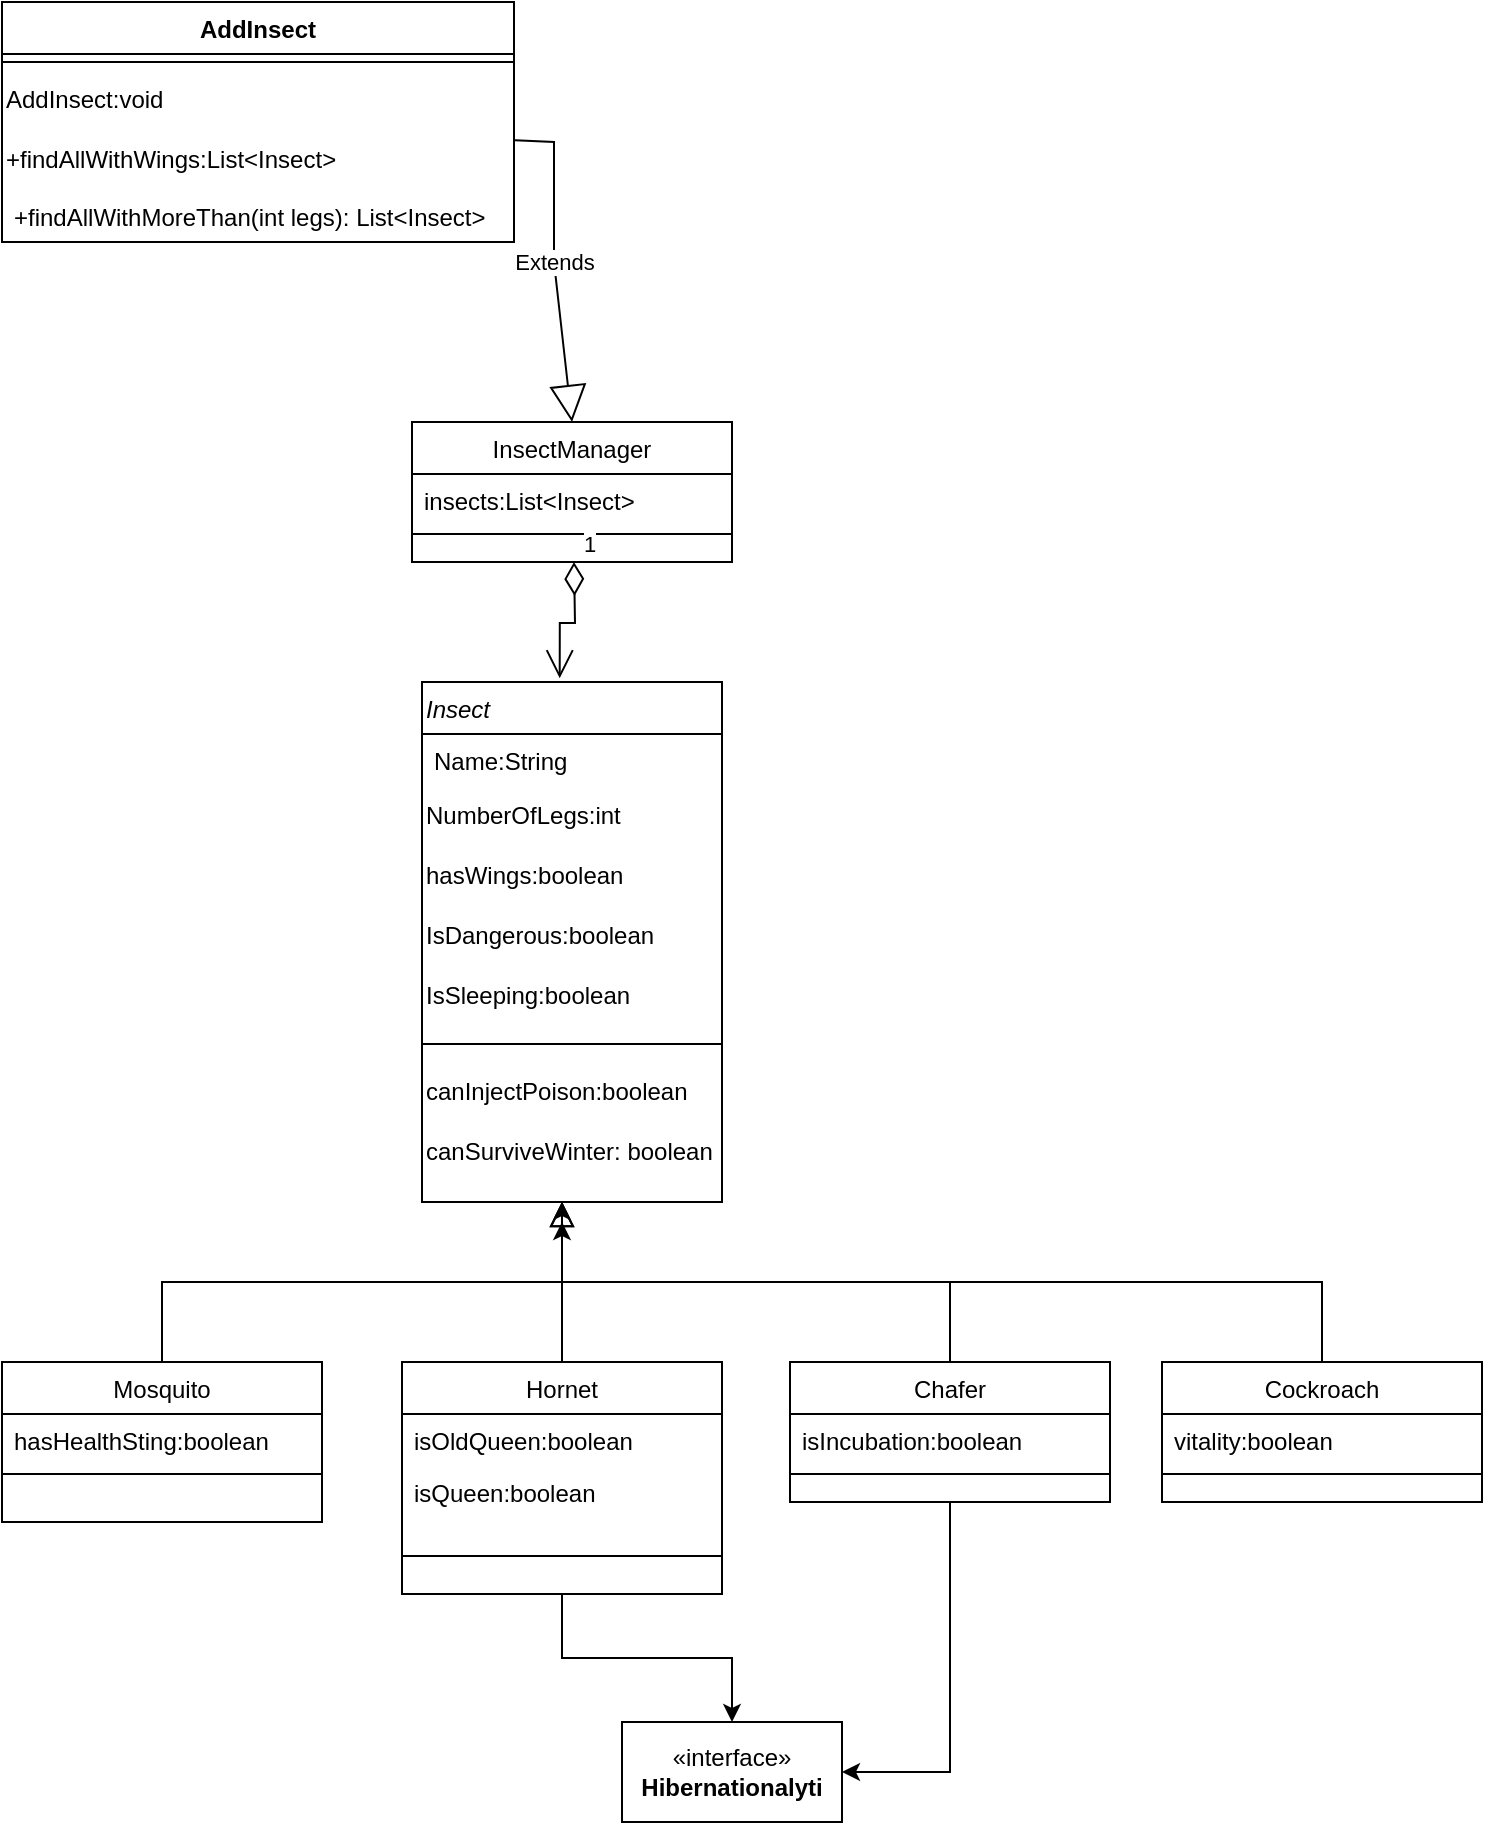 <mxfile version="21.0.10" type="github">
  <diagram id="C5RBs43oDa-KdzZeNtuy" name="Page-1">
    <mxGraphModel dx="1168" dy="625" grid="1" gridSize="10" guides="1" tooltips="1" connect="1" arrows="1" fold="1" page="1" pageScale="1" pageWidth="827" pageHeight="1169" math="0" shadow="0">
      <root>
        <mxCell id="WIyWlLk6GJQsqaUBKTNV-0" />
        <mxCell id="WIyWlLk6GJQsqaUBKTNV-1" parent="WIyWlLk6GJQsqaUBKTNV-0" />
        <mxCell id="zkfFHV4jXpPFQw0GAbJ--0" value="Insect" style="swimlane;fontStyle=2;align=left;verticalAlign=top;childLayout=stackLayout;horizontal=1;startSize=26;horizontalStack=0;resizeParent=1;resizeLast=0;collapsible=1;marginBottom=0;rounded=0;shadow=0;strokeWidth=1;" parent="WIyWlLk6GJQsqaUBKTNV-1" vertex="1">
          <mxGeometry x="254" y="610" width="150" height="260" as="geometry">
            <mxRectangle x="230" width="160" height="26" as="alternateBounds" />
          </mxGeometry>
        </mxCell>
        <mxCell id="zkfFHV4jXpPFQw0GAbJ--1" value="Name:String" style="text;align=left;verticalAlign=top;spacingLeft=4;spacingRight=4;overflow=hidden;rotatable=0;points=[[0,0.5],[1,0.5]];portConstraint=eastwest;" parent="zkfFHV4jXpPFQw0GAbJ--0" vertex="1">
          <mxGeometry y="26" width="150" height="26" as="geometry" />
        </mxCell>
        <mxCell id="gZx7NJ05ZGyfzLBjPQA9-10" value="NumberOfLegs:int" style="text;html=1;strokeColor=none;fillColor=none;align=left;verticalAlign=middle;whiteSpace=wrap;rounded=0;spacingLeft=0;labelPosition=center;verticalLabelPosition=middle;" parent="zkfFHV4jXpPFQw0GAbJ--0" vertex="1">
          <mxGeometry y="52" width="150" height="30" as="geometry" />
        </mxCell>
        <mxCell id="gZx7NJ05ZGyfzLBjPQA9-11" value="hasWings:boolean" style="text;html=1;strokeColor=none;fillColor=none;align=left;verticalAlign=middle;whiteSpace=wrap;rounded=0;" parent="zkfFHV4jXpPFQw0GAbJ--0" vertex="1">
          <mxGeometry y="82" width="150" height="30" as="geometry" />
        </mxCell>
        <mxCell id="gZx7NJ05ZGyfzLBjPQA9-12" value="IsDangerous:boolean" style="text;html=1;strokeColor=none;fillColor=none;align=left;verticalAlign=middle;whiteSpace=wrap;rounded=0;textDirection=ltr;" parent="zkfFHV4jXpPFQw0GAbJ--0" vertex="1">
          <mxGeometry y="112" width="150" height="30" as="geometry" />
        </mxCell>
        <mxCell id="gZx7NJ05ZGyfzLBjPQA9-13" value="IsSleeping:boolean" style="text;html=1;strokeColor=none;fillColor=none;align=left;verticalAlign=middle;whiteSpace=wrap;rounded=0;textDirection=ltr;" parent="zkfFHV4jXpPFQw0GAbJ--0" vertex="1">
          <mxGeometry y="142" width="150" height="30" as="geometry" />
        </mxCell>
        <mxCell id="zkfFHV4jXpPFQw0GAbJ--4" value="" style="line;html=1;strokeWidth=1;align=left;verticalAlign=middle;spacingTop=-1;spacingLeft=3;spacingRight=3;rotatable=0;labelPosition=right;points=[];portConstraint=eastwest;" parent="zkfFHV4jXpPFQw0GAbJ--0" vertex="1">
          <mxGeometry y="172" width="150" height="18" as="geometry" />
        </mxCell>
        <mxCell id="gZx7NJ05ZGyfzLBjPQA9-16" value="canInjectPoison:boolean" style="text;html=1;strokeColor=none;fillColor=none;align=left;verticalAlign=middle;whiteSpace=wrap;rounded=0;" parent="zkfFHV4jXpPFQw0GAbJ--0" vertex="1">
          <mxGeometry y="190" width="150" height="30" as="geometry" />
        </mxCell>
        <mxCell id="cr5P7O8yR4GEgw9NRmfQ-0" value="canSurviveWinter: boolean" style="text;html=1;strokeColor=none;fillColor=none;align=left;verticalAlign=middle;whiteSpace=wrap;rounded=0;" vertex="1" parent="zkfFHV4jXpPFQw0GAbJ--0">
          <mxGeometry y="220" width="150" height="30" as="geometry" />
        </mxCell>
        <mxCell id="zkfFHV4jXpPFQw0GAbJ--6" value="Mosquito" style="swimlane;fontStyle=0;align=center;verticalAlign=top;childLayout=stackLayout;horizontal=1;startSize=26;horizontalStack=0;resizeParent=1;resizeLast=0;collapsible=1;marginBottom=0;rounded=0;shadow=0;strokeWidth=1;" parent="WIyWlLk6GJQsqaUBKTNV-1" vertex="1">
          <mxGeometry x="44" y="950" width="160" height="80" as="geometry">
            <mxRectangle x="130" y="380" width="160" height="26" as="alternateBounds" />
          </mxGeometry>
        </mxCell>
        <mxCell id="zkfFHV4jXpPFQw0GAbJ--7" value="hasHealthSting:boolean" style="text;align=left;verticalAlign=top;spacingLeft=4;spacingRight=4;overflow=hidden;rotatable=0;points=[[0,0.5],[1,0.5]];portConstraint=eastwest;" parent="zkfFHV4jXpPFQw0GAbJ--6" vertex="1">
          <mxGeometry y="26" width="160" height="26" as="geometry" />
        </mxCell>
        <mxCell id="zkfFHV4jXpPFQw0GAbJ--9" value="" style="line;html=1;strokeWidth=1;align=left;verticalAlign=middle;spacingTop=-1;spacingLeft=3;spacingRight=3;rotatable=0;labelPosition=right;points=[];portConstraint=eastwest;" parent="zkfFHV4jXpPFQw0GAbJ--6" vertex="1">
          <mxGeometry y="52" width="160" height="8" as="geometry" />
        </mxCell>
        <mxCell id="zkfFHV4jXpPFQw0GAbJ--12" value="" style="endArrow=block;endSize=10;endFill=0;shadow=0;strokeWidth=1;rounded=0;edgeStyle=elbowEdgeStyle;elbow=vertical;" parent="WIyWlLk6GJQsqaUBKTNV-1" source="zkfFHV4jXpPFQw0GAbJ--6" edge="1">
          <mxGeometry width="160" relative="1" as="geometry">
            <mxPoint x="224" y="813" as="sourcePoint" />
            <mxPoint x="324" y="870" as="targetPoint" />
          </mxGeometry>
        </mxCell>
        <mxCell id="cr5P7O8yR4GEgw9NRmfQ-12" style="edgeStyle=orthogonalEdgeStyle;rounded=0;orthogonalLoop=1;jettySize=auto;html=1;entryX=0.5;entryY=0;entryDx=0;entryDy=0;" edge="1" parent="WIyWlLk6GJQsqaUBKTNV-1" source="zkfFHV4jXpPFQw0GAbJ--13" target="cr5P7O8yR4GEgw9NRmfQ-11">
          <mxGeometry relative="1" as="geometry" />
        </mxCell>
        <mxCell id="zkfFHV4jXpPFQw0GAbJ--13" value="Hornet" style="swimlane;fontStyle=0;align=center;verticalAlign=top;childLayout=stackLayout;horizontal=1;startSize=26;horizontalStack=0;resizeParent=1;resizeLast=0;collapsible=1;marginBottom=0;rounded=0;shadow=0;strokeWidth=1;" parent="WIyWlLk6GJQsqaUBKTNV-1" vertex="1">
          <mxGeometry x="244" y="950" width="160" height="116" as="geometry">
            <mxRectangle x="340" y="380" width="170" height="26" as="alternateBounds" />
          </mxGeometry>
        </mxCell>
        <mxCell id="zkfFHV4jXpPFQw0GAbJ--14" value="isOldQueen:boolean" style="text;align=left;verticalAlign=top;spacingLeft=4;spacingRight=4;overflow=hidden;rotatable=0;points=[[0,0.5],[1,0.5]];portConstraint=eastwest;" parent="zkfFHV4jXpPFQw0GAbJ--13" vertex="1">
          <mxGeometry y="26" width="160" height="26" as="geometry" />
        </mxCell>
        <mxCell id="cr5P7O8yR4GEgw9NRmfQ-4" value="isQueen:boolean" style="text;align=left;verticalAlign=top;spacingLeft=4;spacingRight=4;overflow=hidden;rotatable=0;points=[[0,0.5],[1,0.5]];portConstraint=eastwest;" vertex="1" parent="zkfFHV4jXpPFQw0GAbJ--13">
          <mxGeometry y="52" width="160" height="26" as="geometry" />
        </mxCell>
        <mxCell id="zkfFHV4jXpPFQw0GAbJ--15" value="" style="line;html=1;strokeWidth=1;align=left;verticalAlign=middle;spacingTop=-1;spacingLeft=3;spacingRight=3;rotatable=0;labelPosition=right;points=[];portConstraint=eastwest;" parent="zkfFHV4jXpPFQw0GAbJ--13" vertex="1">
          <mxGeometry y="78" width="160" height="38" as="geometry" />
        </mxCell>
        <mxCell id="zkfFHV4jXpPFQw0GAbJ--16" value="" style="endArrow=block;endSize=10;endFill=0;shadow=0;strokeWidth=1;rounded=0;edgeStyle=elbowEdgeStyle;elbow=vertical;" parent="WIyWlLk6GJQsqaUBKTNV-1" source="zkfFHV4jXpPFQw0GAbJ--13" edge="1">
          <mxGeometry width="160" relative="1" as="geometry">
            <mxPoint x="234" y="983" as="sourcePoint" />
            <mxPoint x="324" y="870" as="targetPoint" />
            <Array as="points" />
          </mxGeometry>
        </mxCell>
        <mxCell id="zkfFHV4jXpPFQw0GAbJ--17" value="InsectManager" style="swimlane;fontStyle=0;align=center;verticalAlign=top;childLayout=stackLayout;horizontal=1;startSize=26;horizontalStack=0;resizeParent=1;resizeLast=0;collapsible=1;marginBottom=0;rounded=0;shadow=0;strokeWidth=1;" parent="WIyWlLk6GJQsqaUBKTNV-1" vertex="1">
          <mxGeometry x="249" y="480" width="160" height="70" as="geometry">
            <mxRectangle x="650" y="20" width="160" height="26" as="alternateBounds" />
          </mxGeometry>
        </mxCell>
        <mxCell id="zkfFHV4jXpPFQw0GAbJ--18" value="insects:List&lt;Insect&gt;" style="text;align=left;verticalAlign=top;spacingLeft=4;spacingRight=4;overflow=hidden;rotatable=0;points=[[0,0.5],[1,0.5]];portConstraint=eastwest;" parent="zkfFHV4jXpPFQw0GAbJ--17" vertex="1">
          <mxGeometry y="26" width="160" height="26" as="geometry" />
        </mxCell>
        <mxCell id="zkfFHV4jXpPFQw0GAbJ--23" value="" style="line;html=1;strokeWidth=1;align=left;verticalAlign=middle;spacingTop=-1;spacingLeft=3;spacingRight=3;rotatable=0;labelPosition=right;points=[];portConstraint=eastwest;" parent="zkfFHV4jXpPFQw0GAbJ--17" vertex="1">
          <mxGeometry y="52" width="160" height="8" as="geometry" />
        </mxCell>
        <mxCell id="cr5P7O8yR4GEgw9NRmfQ-13" style="edgeStyle=orthogonalEdgeStyle;rounded=0;orthogonalLoop=1;jettySize=auto;html=1;entryX=1;entryY=0.5;entryDx=0;entryDy=0;" edge="1" parent="WIyWlLk6GJQsqaUBKTNV-1" source="gZx7NJ05ZGyfzLBjPQA9-0" target="cr5P7O8yR4GEgw9NRmfQ-11">
          <mxGeometry relative="1" as="geometry">
            <mxPoint x="518" y="1180" as="targetPoint" />
            <Array as="points">
              <mxPoint x="518" y="1155" />
            </Array>
          </mxGeometry>
        </mxCell>
        <mxCell id="gZx7NJ05ZGyfzLBjPQA9-0" value="Chafer" style="swimlane;fontStyle=0;align=center;verticalAlign=top;childLayout=stackLayout;horizontal=1;startSize=26;horizontalStack=0;resizeParent=1;resizeLast=0;collapsible=1;marginBottom=0;rounded=0;shadow=0;strokeWidth=1;" parent="WIyWlLk6GJQsqaUBKTNV-1" vertex="1">
          <mxGeometry x="438" y="950" width="160" height="70" as="geometry">
            <mxRectangle x="340" y="380" width="170" height="26" as="alternateBounds" />
          </mxGeometry>
        </mxCell>
        <mxCell id="gZx7NJ05ZGyfzLBjPQA9-1" value="isIncubation:boolean" style="text;align=left;verticalAlign=top;spacingLeft=4;spacingRight=4;overflow=hidden;rotatable=0;points=[[0,0.5],[1,0.5]];portConstraint=eastwest;" parent="gZx7NJ05ZGyfzLBjPQA9-0" vertex="1">
          <mxGeometry y="26" width="160" height="26" as="geometry" />
        </mxCell>
        <mxCell id="gZx7NJ05ZGyfzLBjPQA9-2" value="" style="line;html=1;strokeWidth=1;align=left;verticalAlign=middle;spacingTop=-1;spacingLeft=3;spacingRight=3;rotatable=0;labelPosition=right;points=[];portConstraint=eastwest;" parent="gZx7NJ05ZGyfzLBjPQA9-0" vertex="1">
          <mxGeometry y="52" width="160" height="8" as="geometry" />
        </mxCell>
        <mxCell id="cr5P7O8yR4GEgw9NRmfQ-14" style="edgeStyle=orthogonalEdgeStyle;rounded=0;orthogonalLoop=1;jettySize=auto;html=1;" edge="1" parent="WIyWlLk6GJQsqaUBKTNV-1" source="gZx7NJ05ZGyfzLBjPQA9-3">
          <mxGeometry relative="1" as="geometry">
            <mxPoint x="324" y="880" as="targetPoint" />
            <Array as="points">
              <mxPoint x="704" y="910" />
              <mxPoint x="324" y="910" />
            </Array>
          </mxGeometry>
        </mxCell>
        <mxCell id="gZx7NJ05ZGyfzLBjPQA9-3" value="Cockroach" style="swimlane;fontStyle=0;align=center;verticalAlign=top;childLayout=stackLayout;horizontal=1;startSize=26;horizontalStack=0;resizeParent=1;resizeLast=0;collapsible=1;marginBottom=0;rounded=0;shadow=0;strokeWidth=1;" parent="WIyWlLk6GJQsqaUBKTNV-1" vertex="1">
          <mxGeometry x="624" y="950" width="160" height="70" as="geometry">
            <mxRectangle x="340" y="380" width="170" height="26" as="alternateBounds" />
          </mxGeometry>
        </mxCell>
        <mxCell id="gZx7NJ05ZGyfzLBjPQA9-4" value="vitality:boolean" style="text;align=left;verticalAlign=top;spacingLeft=4;spacingRight=4;overflow=hidden;rotatable=0;points=[[0,0.5],[1,0.5]];portConstraint=eastwest;" parent="gZx7NJ05ZGyfzLBjPQA9-3" vertex="1">
          <mxGeometry y="26" width="160" height="26" as="geometry" />
        </mxCell>
        <mxCell id="gZx7NJ05ZGyfzLBjPQA9-5" value="" style="line;html=1;strokeWidth=1;align=left;verticalAlign=middle;spacingTop=-1;spacingLeft=3;spacingRight=3;rotatable=0;labelPosition=right;points=[];portConstraint=eastwest;" parent="gZx7NJ05ZGyfzLBjPQA9-3" vertex="1">
          <mxGeometry y="52" width="160" height="8" as="geometry" />
        </mxCell>
        <mxCell id="gZx7NJ05ZGyfzLBjPQA9-6" value="" style="endArrow=classic;html=1;rounded=0;exitX=0.5;exitY=0;exitDx=0;exitDy=0;" parent="WIyWlLk6GJQsqaUBKTNV-1" source="gZx7NJ05ZGyfzLBjPQA9-0" edge="1">
          <mxGeometry width="50" height="50" relative="1" as="geometry">
            <mxPoint x="374" y="1050" as="sourcePoint" />
            <mxPoint x="324" y="870" as="targetPoint" />
            <Array as="points">
              <mxPoint x="518" y="910" />
              <mxPoint x="324" y="910" />
            </Array>
          </mxGeometry>
        </mxCell>
        <mxCell id="cr5P7O8yR4GEgw9NRmfQ-11" value="«interface»&lt;br&gt;&lt;b&gt;Hibernationalyti&lt;/b&gt;" style="html=1;whiteSpace=wrap;" vertex="1" parent="WIyWlLk6GJQsqaUBKTNV-1">
          <mxGeometry x="354" y="1130" width="110" height="50" as="geometry" />
        </mxCell>
        <mxCell id="cr5P7O8yR4GEgw9NRmfQ-16" value="1" style="endArrow=open;html=1;endSize=12;startArrow=diamondThin;startSize=14;startFill=0;edgeStyle=orthogonalEdgeStyle;align=left;verticalAlign=bottom;rounded=0;entryX=0.459;entryY=-0.007;entryDx=0;entryDy=0;entryPerimeter=0;" edge="1" parent="WIyWlLk6GJQsqaUBKTNV-1" target="zkfFHV4jXpPFQw0GAbJ--0">
          <mxGeometry x="-1" y="3" relative="1" as="geometry">
            <mxPoint x="330" y="550" as="sourcePoint" />
            <mxPoint x="340" y="600" as="targetPoint" />
          </mxGeometry>
        </mxCell>
        <mxCell id="cr5P7O8yR4GEgw9NRmfQ-21" value="AddInsect&lt;br&gt;" style="swimlane;fontStyle=1;align=center;verticalAlign=top;childLayout=stackLayout;horizontal=1;startSize=26;horizontalStack=0;resizeParent=1;resizeParentMax=0;resizeLast=0;collapsible=1;marginBottom=0;whiteSpace=wrap;html=1;" vertex="1" parent="WIyWlLk6GJQsqaUBKTNV-1">
          <mxGeometry x="44" y="270" width="256" height="120" as="geometry" />
        </mxCell>
        <mxCell id="cr5P7O8yR4GEgw9NRmfQ-23" value="" style="line;strokeWidth=1;fillColor=none;align=left;verticalAlign=middle;spacingTop=-1;spacingLeft=3;spacingRight=3;rotatable=0;labelPosition=right;points=[];portConstraint=eastwest;strokeColor=inherit;" vertex="1" parent="cr5P7O8yR4GEgw9NRmfQ-21">
          <mxGeometry y="26" width="256" height="8" as="geometry" />
        </mxCell>
        <mxCell id="cr5P7O8yR4GEgw9NRmfQ-27" value="AddInsect:void" style="text;html=1;strokeColor=none;fillColor=none;align=left;verticalAlign=middle;whiteSpace=wrap;rounded=0;" vertex="1" parent="cr5P7O8yR4GEgw9NRmfQ-21">
          <mxGeometry y="34" width="256" height="30" as="geometry" />
        </mxCell>
        <mxCell id="cr5P7O8yR4GEgw9NRmfQ-26" value="+findAllWithWings:List&amp;lt;Insect&amp;gt;" style="text;html=1;strokeColor=none;fillColor=none;align=left;verticalAlign=middle;whiteSpace=wrap;rounded=0;" vertex="1" parent="cr5P7O8yR4GEgw9NRmfQ-21">
          <mxGeometry y="64" width="256" height="30" as="geometry" />
        </mxCell>
        <mxCell id="cr5P7O8yR4GEgw9NRmfQ-24" value="+findAllWithMoreThan(int legs): List&amp;lt;Insect&amp;gt;" style="text;strokeColor=none;fillColor=none;align=left;verticalAlign=top;spacingLeft=4;spacingRight=4;overflow=hidden;rotatable=0;points=[[0,0.5],[1,0.5]];portConstraint=eastwest;whiteSpace=wrap;html=1;" vertex="1" parent="cr5P7O8yR4GEgw9NRmfQ-21">
          <mxGeometry y="94" width="256" height="26" as="geometry" />
        </mxCell>
        <mxCell id="cr5P7O8yR4GEgw9NRmfQ-29" value="Extends" style="endArrow=block;endSize=16;endFill=0;html=1;rounded=0;entryX=0.5;entryY=0;entryDx=0;entryDy=0;exitX=1.002;exitY=0.171;exitDx=0;exitDy=0;exitPerimeter=0;" edge="1" parent="WIyWlLk6GJQsqaUBKTNV-1" source="cr5P7O8yR4GEgw9NRmfQ-26" target="zkfFHV4jXpPFQw0GAbJ--17">
          <mxGeometry width="160" relative="1" as="geometry">
            <mxPoint x="210" y="400" as="sourcePoint" />
            <mxPoint x="260" y="440" as="targetPoint" />
            <Array as="points">
              <mxPoint x="320" y="340" />
              <mxPoint x="320" y="400" />
            </Array>
          </mxGeometry>
        </mxCell>
      </root>
    </mxGraphModel>
  </diagram>
</mxfile>
